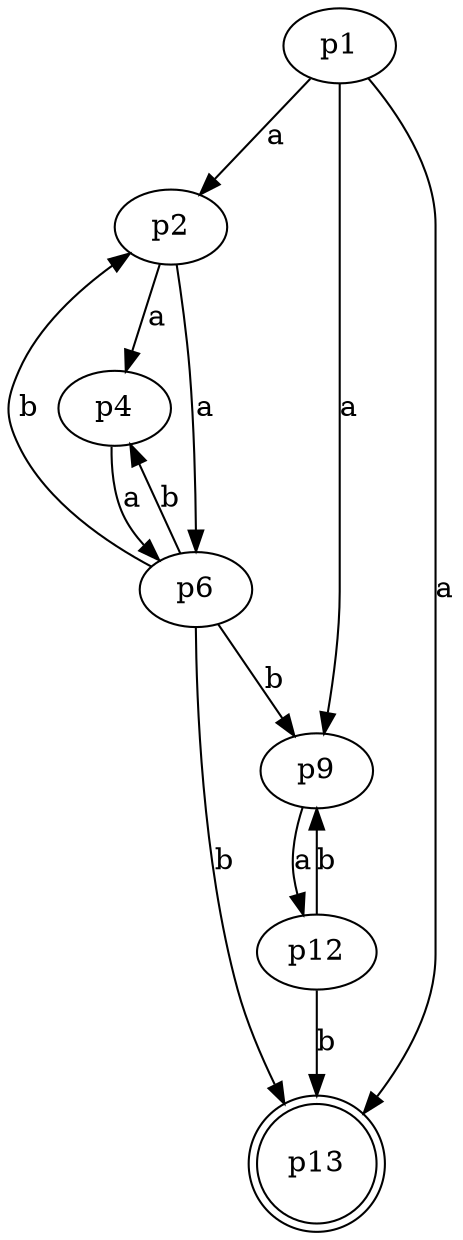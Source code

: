 digraph G 
{
    n1 [label = p1]
    n2 [label = p2]
    n4 [label = p4]
    n6 [label = p6]
    n9 [label = p9]
    n12 [label = p12]
    n13[label = p13, shape = doublecircle]


    n1 -> n2 [label = "a"]
    n1 -> n9 [label = "a"]
    n1 -> n13 [label = "a"]
    
    n2 -> n4 [label = "a"]
    n2 -> n6 [label = "a"]
    
    n4 -> n6 [label = "a"]
    
    n6 -> n9 [label = "b"]
    n6 -> n4 [label = "b"]
    n6 -> n2 [label = "b"]
    n6 -> n13 [label = "b"]
    
    n9 -> n12 [label = "a"]
    n12 -> n13 [label = "b"]
    n12 -> n9 [label = "b"]
}
